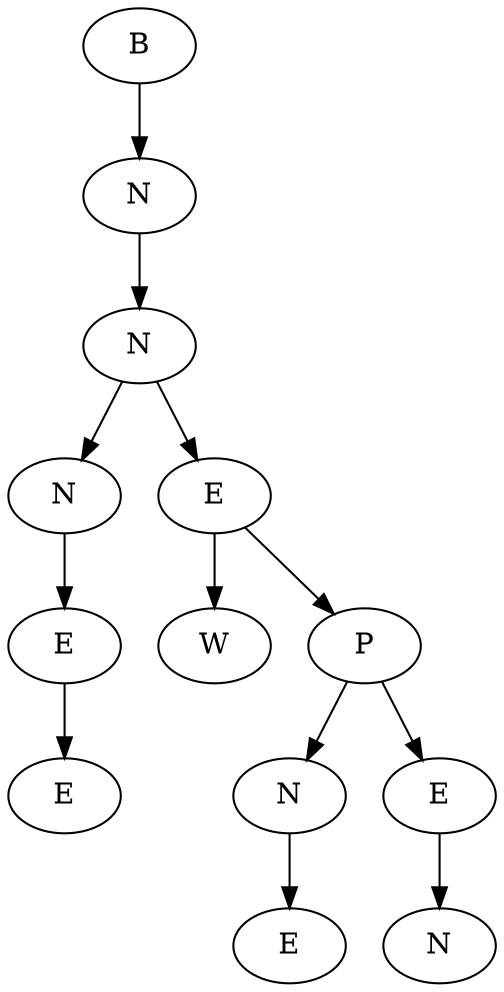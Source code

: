 digraph G{
14976840[label="E"]
14976224[label="E"]
14976224->14976840;
14975608[label="N"]
14975608->14976224;
14976896[label="W"]
14977208[label="E"]
14977112[label="N"]
14977112->14977208;
14977264[label="N"]
14976800[label="E"]
14976800->14977264;
14977016[label="P"]
14977016->14977112;
14977016->14976800;
14976928[label="E"]
14976928->14976896;
14976928->14977016;
14974992[label="N"]
14974992->14975608;
14974992->14976928;
14974928[label="N"]
14974928->14974992;
14971032[label="B"]
14971032->14974928;
}
